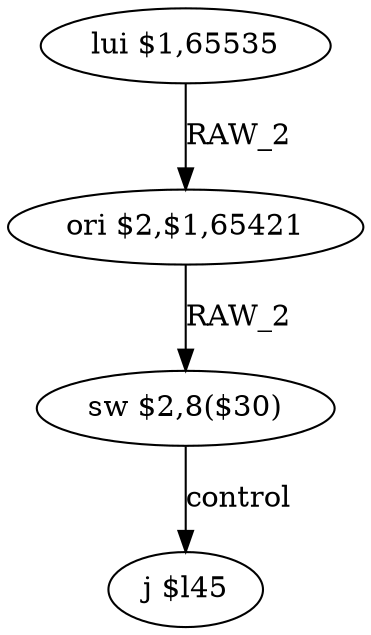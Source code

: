 digraph G1 {
node [shape = ellipse];
i0 [label = "lui $1,65535"] ;
i0 ->  i1 [label= "RAW_2"];
i1 [label = "ori $2,$1,65421"] ;
i1 ->  i2 [label= "RAW_2"];
i2 [label = "sw $2,8($30)"] ;
i2 ->  i3 [label= "control"];
i3 [label = "j $l45"] ;
}
